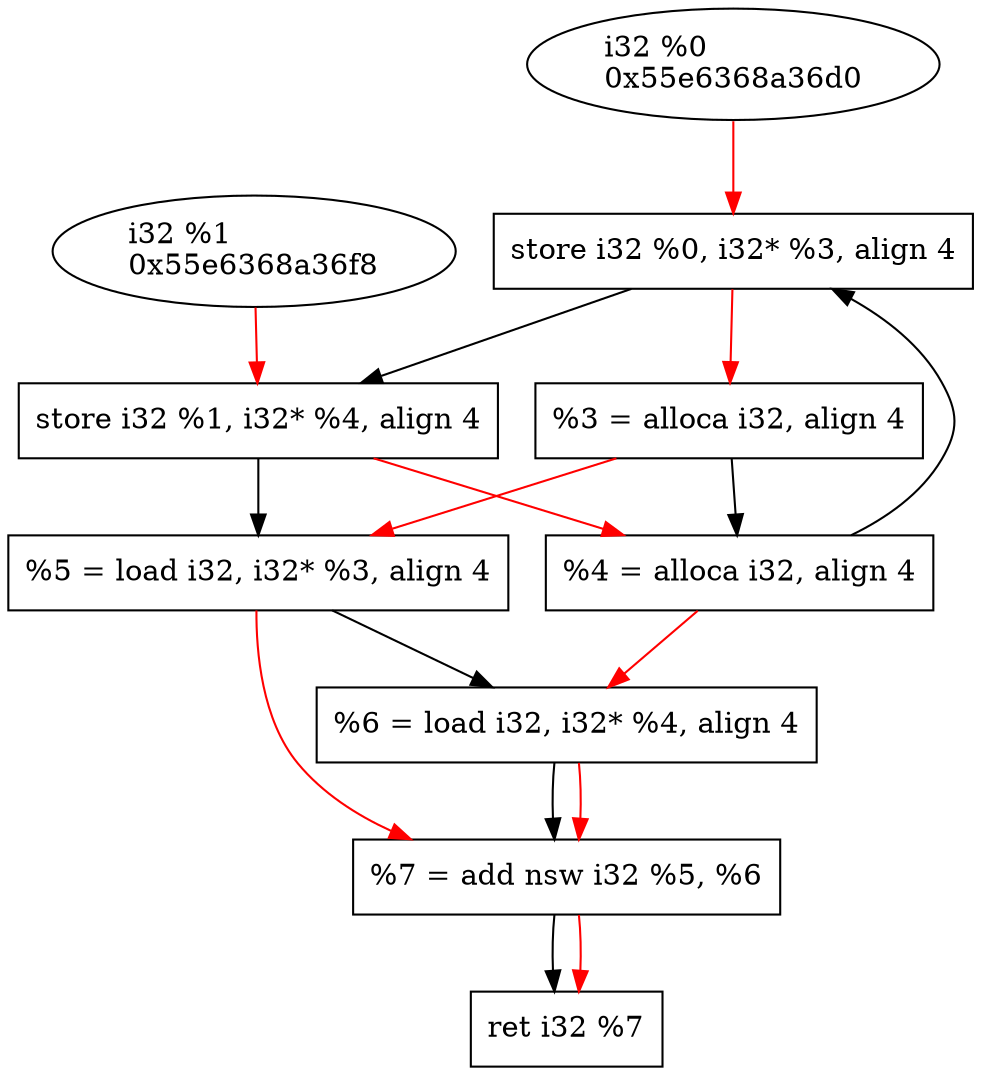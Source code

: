 digraph "DFG for'add' function" {
	Node0x55e6368a36d0[shape=ellipse, label="i32 %0\l0x55e6368a36d0"];
	Node0x55e6368a3f70[shape=record, label="  store i32 %0, i32* %3, align 4"];
	Node0x55e6368a3808[shape=record, label="  %3 = alloca i32, align 4"];
	Node0x55e6368a36f8[shape=ellipse, label="i32 %1\l0x55e6368a36f8"];
	Node0x55e6368a3ff0[shape=record, label="  store i32 %1, i32* %4, align 4"];
	Node0x55e6368a3ea8[shape=record, label="  %4 = alloca i32, align 4"];
	Node0x55e6368a4058[shape=record, label="  %5 = load i32, i32* %3, align 4"];
	Node0x55e6368a40b8[shape=record, label="  %6 = load i32, i32* %4, align 4"];
	Node0x55e6368a4130[shape=record, label="  %7 = add nsw i32 %5, %6"];
	Node0x55e6368a4188[shape=record, label="  ret i32 %7"];
	Node0x55e6368a3808 -> Node0x55e6368a3ea8
	Node0x55e6368a3ea8 -> Node0x55e6368a3f70
	Node0x55e6368a3f70 -> Node0x55e6368a3ff0
	Node0x55e6368a3ff0 -> Node0x55e6368a4058
	Node0x55e6368a4058 -> Node0x55e6368a40b8
	Node0x55e6368a40b8 -> Node0x55e6368a4130
	Node0x55e6368a4130 -> Node0x55e6368a4188
edge [color=red]
	Node0x55e6368a36d0 -> Node0x55e6368a3f70
	Node0x55e6368a3f70 -> Node0x55e6368a3808
	Node0x55e6368a3808 -> Node0x55e6368a4058
	Node0x55e6368a4058 -> Node0x55e6368a4130
	Node0x55e6368a4130 -> Node0x55e6368a4188
	Node0x55e6368a36f8 -> Node0x55e6368a3ff0
	Node0x55e6368a3ff0 -> Node0x55e6368a3ea8
	Node0x55e6368a3ea8 -> Node0x55e6368a40b8
	Node0x55e6368a40b8 -> Node0x55e6368a4130
}
